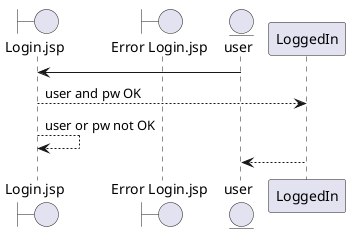 @startuml

boundary Login.jsp
boundary "Error Login.jsp" as error
entity user



user -> Login.jsp
Login.jsp --> LoggedIn : user and pw OK
Login.jsp --> Login.jsp : user or pw not OK
LoggedIn --> user

@enduml
